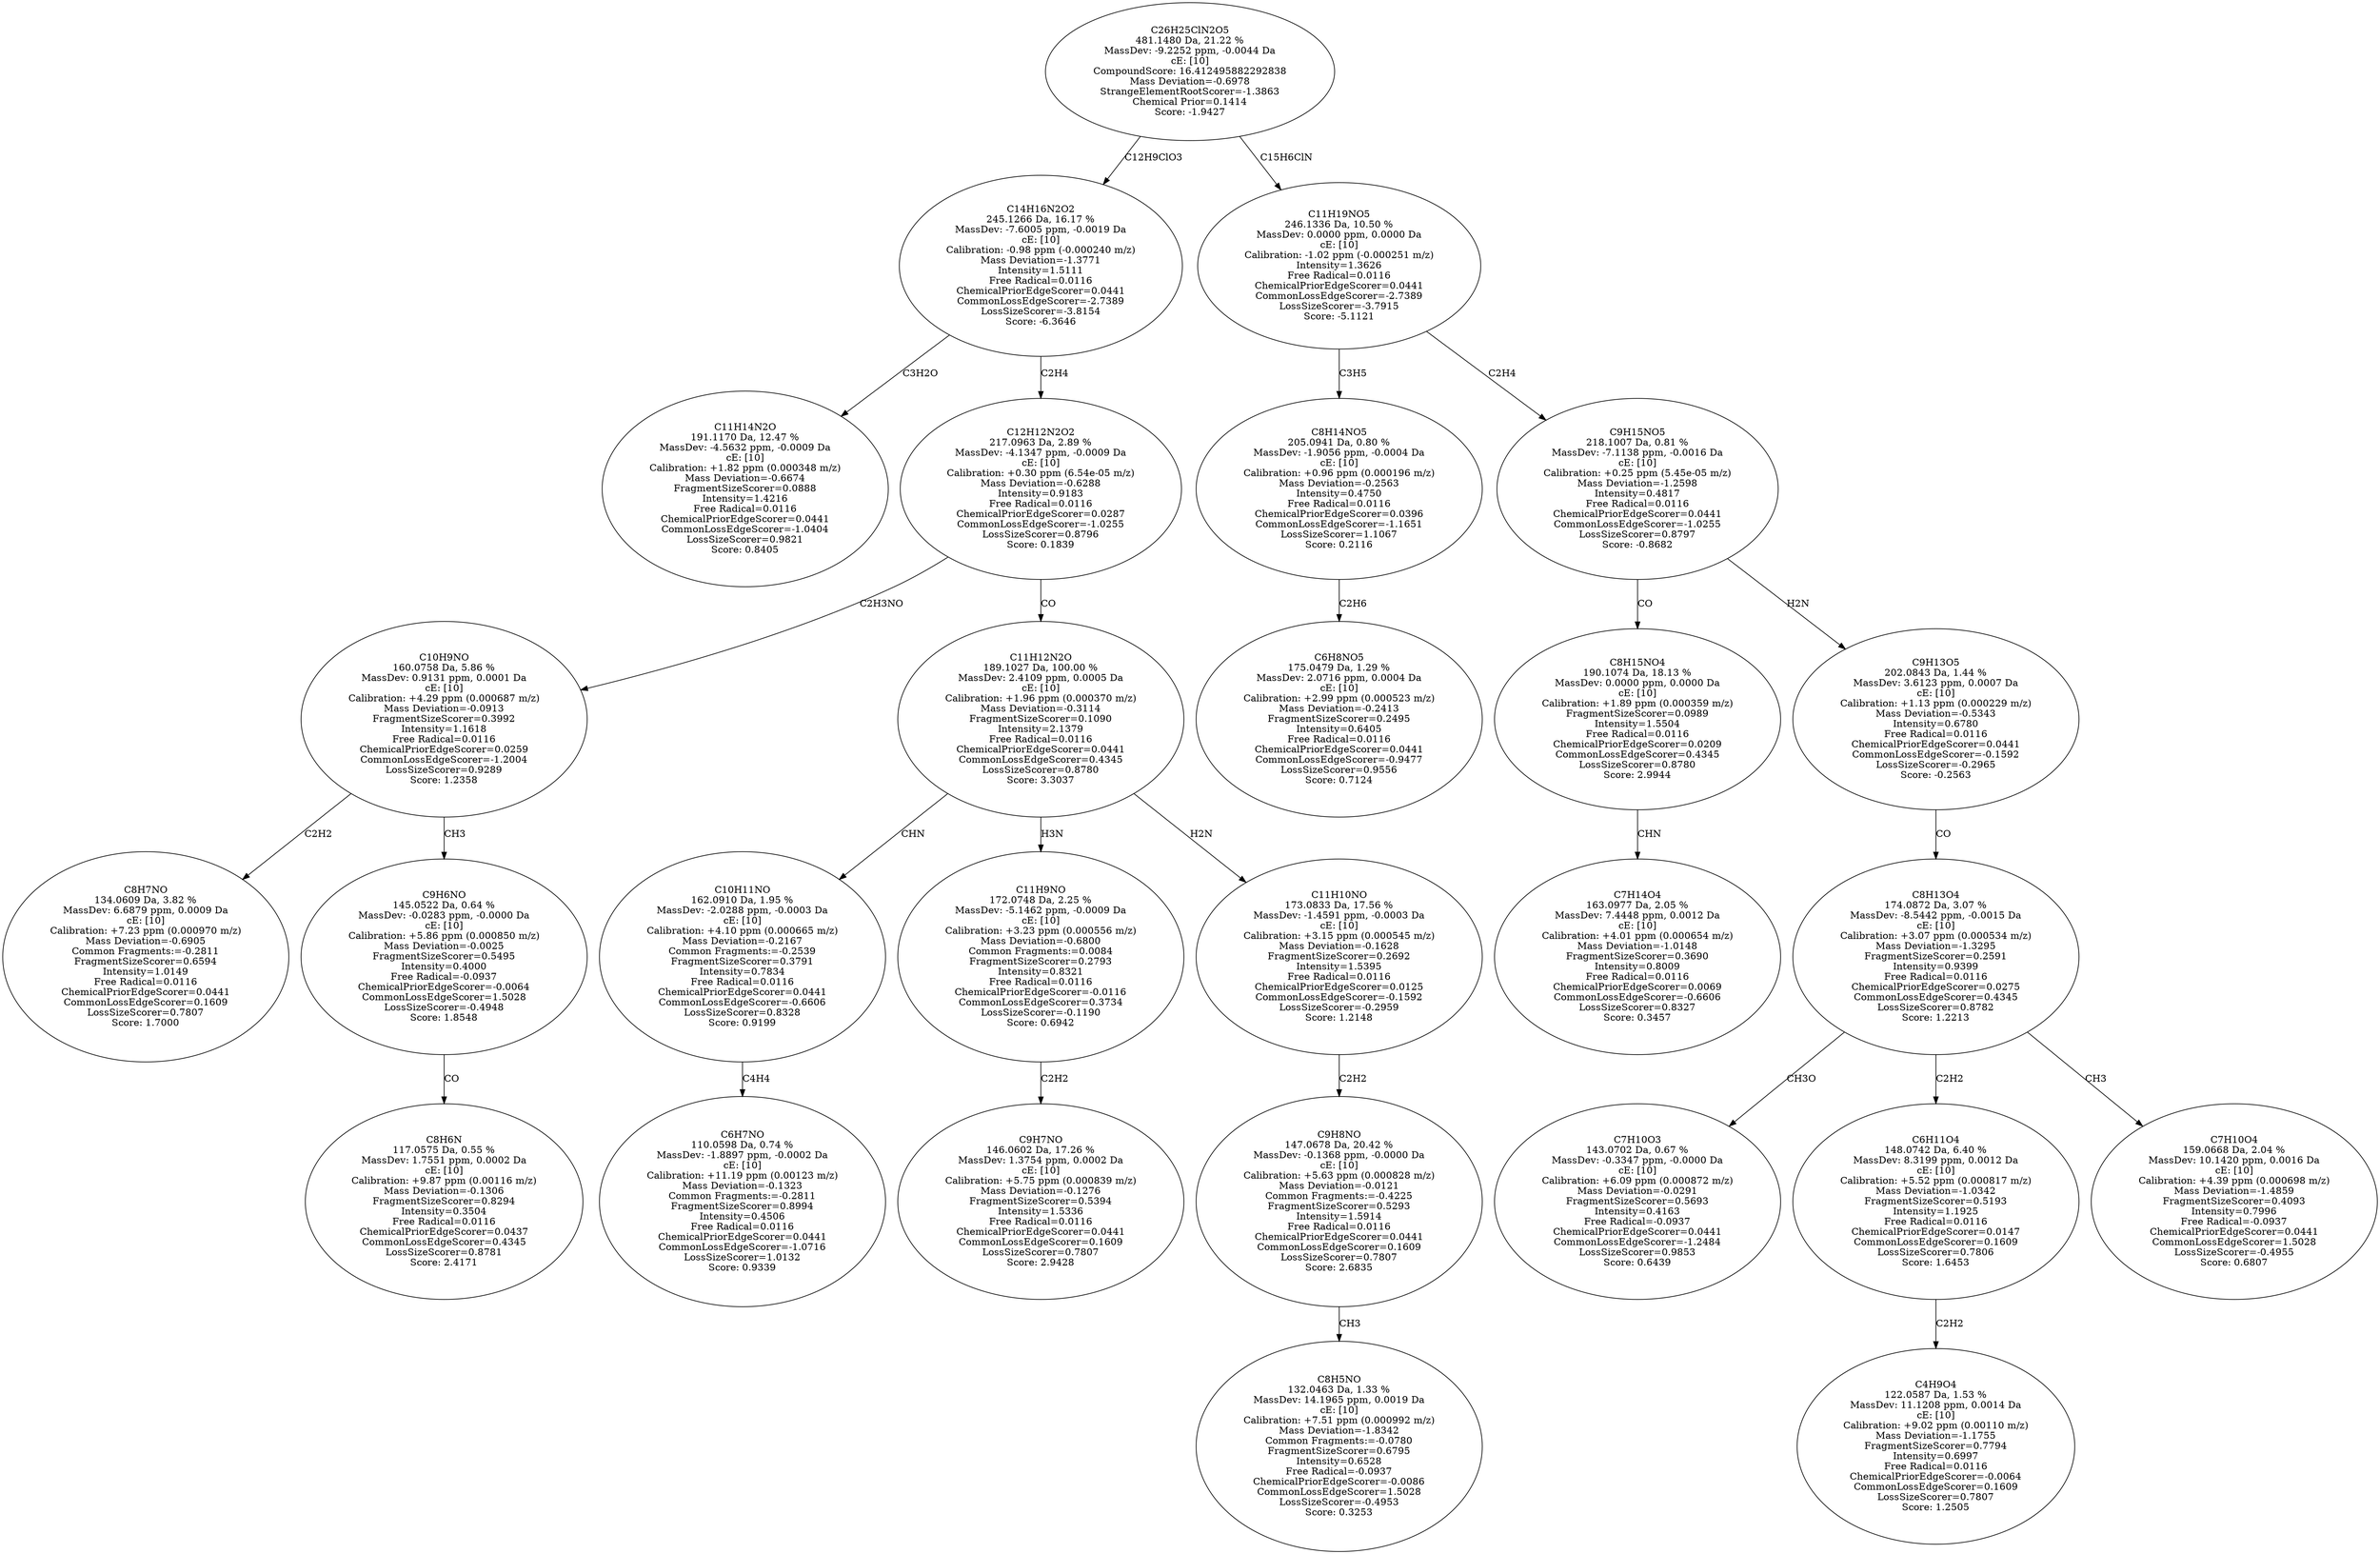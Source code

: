 strict digraph {
v1 [label="C11H14N2O\n191.1170 Da, 12.47 %\nMassDev: -4.5632 ppm, -0.0009 Da\ncE: [10]\nCalibration: +1.82 ppm (0.000348 m/z)\nMass Deviation=-0.6674\nFragmentSizeScorer=0.0888\nIntensity=1.4216\nFree Radical=0.0116\nChemicalPriorEdgeScorer=0.0441\nCommonLossEdgeScorer=-1.0404\nLossSizeScorer=0.9821\nScore: 0.8405"];
v2 [label="C8H7NO\n134.0609 Da, 3.82 %\nMassDev: 6.6879 ppm, 0.0009 Da\ncE: [10]\nCalibration: +7.23 ppm (0.000970 m/z)\nMass Deviation=-0.6905\nCommon Fragments:=-0.2811\nFragmentSizeScorer=0.6594\nIntensity=1.0149\nFree Radical=0.0116\nChemicalPriorEdgeScorer=0.0441\nCommonLossEdgeScorer=0.1609\nLossSizeScorer=0.7807\nScore: 1.7000"];
v3 [label="C8H6N\n117.0575 Da, 0.55 %\nMassDev: 1.7551 ppm, 0.0002 Da\ncE: [10]\nCalibration: +9.87 ppm (0.00116 m/z)\nMass Deviation=-0.1306\nFragmentSizeScorer=0.8294\nIntensity=0.3504\nFree Radical=0.0116\nChemicalPriorEdgeScorer=0.0437\nCommonLossEdgeScorer=0.4345\nLossSizeScorer=0.8781\nScore: 2.4171"];
v4 [label="C9H6NO\n145.0522 Da, 0.64 %\nMassDev: -0.0283 ppm, -0.0000 Da\ncE: [10]\nCalibration: +5.86 ppm (0.000850 m/z)\nMass Deviation=-0.0025\nFragmentSizeScorer=0.5495\nIntensity=0.4000\nFree Radical=-0.0937\nChemicalPriorEdgeScorer=-0.0064\nCommonLossEdgeScorer=1.5028\nLossSizeScorer=-0.4948\nScore: 1.8548"];
v5 [label="C10H9NO\n160.0758 Da, 5.86 %\nMassDev: 0.9131 ppm, 0.0001 Da\ncE: [10]\nCalibration: +4.29 ppm (0.000687 m/z)\nMass Deviation=-0.0913\nFragmentSizeScorer=0.3992\nIntensity=1.1618\nFree Radical=0.0116\nChemicalPriorEdgeScorer=0.0259\nCommonLossEdgeScorer=-1.2004\nLossSizeScorer=0.9289\nScore: 1.2358"];
v6 [label="C6H7NO\n110.0598 Da, 0.74 %\nMassDev: -1.8897 ppm, -0.0002 Da\ncE: [10]\nCalibration: +11.19 ppm (0.00123 m/z)\nMass Deviation=-0.1323\nCommon Fragments:=-0.2811\nFragmentSizeScorer=0.8994\nIntensity=0.4506\nFree Radical=0.0116\nChemicalPriorEdgeScorer=0.0441\nCommonLossEdgeScorer=-1.0716\nLossSizeScorer=1.0132\nScore: 0.9339"];
v7 [label="C10H11NO\n162.0910 Da, 1.95 %\nMassDev: -2.0288 ppm, -0.0003 Da\ncE: [10]\nCalibration: +4.10 ppm (0.000665 m/z)\nMass Deviation=-0.2167\nCommon Fragments:=-0.2539\nFragmentSizeScorer=0.3791\nIntensity=0.7834\nFree Radical=0.0116\nChemicalPriorEdgeScorer=0.0441\nCommonLossEdgeScorer=-0.6606\nLossSizeScorer=0.8328\nScore: 0.9199"];
v8 [label="C9H7NO\n146.0602 Da, 17.26 %\nMassDev: 1.3754 ppm, 0.0002 Da\ncE: [10]\nCalibration: +5.75 ppm (0.000839 m/z)\nMass Deviation=-0.1276\nFragmentSizeScorer=0.5394\nIntensity=1.5336\nFree Radical=0.0116\nChemicalPriorEdgeScorer=0.0441\nCommonLossEdgeScorer=0.1609\nLossSizeScorer=0.7807\nScore: 2.9428"];
v9 [label="C11H9NO\n172.0748 Da, 2.25 %\nMassDev: -5.1462 ppm, -0.0009 Da\ncE: [10]\nCalibration: +3.23 ppm (0.000556 m/z)\nMass Deviation=-0.6800\nCommon Fragments:=0.0084\nFragmentSizeScorer=0.2793\nIntensity=0.8321\nFree Radical=0.0116\nChemicalPriorEdgeScorer=-0.0116\nCommonLossEdgeScorer=0.3734\nLossSizeScorer=-0.1190\nScore: 0.6942"];
v10 [label="C8H5NO\n132.0463 Da, 1.33 %\nMassDev: 14.1965 ppm, 0.0019 Da\ncE: [10]\nCalibration: +7.51 ppm (0.000992 m/z)\nMass Deviation=-1.8342\nCommon Fragments:=-0.0780\nFragmentSizeScorer=0.6795\nIntensity=0.6528\nFree Radical=-0.0937\nChemicalPriorEdgeScorer=-0.0086\nCommonLossEdgeScorer=1.5028\nLossSizeScorer=-0.4953\nScore: 0.3253"];
v11 [label="C9H8NO\n147.0678 Da, 20.42 %\nMassDev: -0.1368 ppm, -0.0000 Da\ncE: [10]\nCalibration: +5.63 ppm (0.000828 m/z)\nMass Deviation=-0.0121\nCommon Fragments:=-0.4225\nFragmentSizeScorer=0.5293\nIntensity=1.5914\nFree Radical=0.0116\nChemicalPriorEdgeScorer=0.0441\nCommonLossEdgeScorer=0.1609\nLossSizeScorer=0.7807\nScore: 2.6835"];
v12 [label="C11H10NO\n173.0833 Da, 17.56 %\nMassDev: -1.4591 ppm, -0.0003 Da\ncE: [10]\nCalibration: +3.15 ppm (0.000545 m/z)\nMass Deviation=-0.1628\nFragmentSizeScorer=0.2692\nIntensity=1.5395\nFree Radical=0.0116\nChemicalPriorEdgeScorer=0.0125\nCommonLossEdgeScorer=-0.1592\nLossSizeScorer=-0.2959\nScore: 1.2148"];
v13 [label="C11H12N2O\n189.1027 Da, 100.00 %\nMassDev: 2.4109 ppm, 0.0005 Da\ncE: [10]\nCalibration: +1.96 ppm (0.000370 m/z)\nMass Deviation=-0.3114\nFragmentSizeScorer=0.1090\nIntensity=2.1379\nFree Radical=0.0116\nChemicalPriorEdgeScorer=0.0441\nCommonLossEdgeScorer=0.4345\nLossSizeScorer=0.8780\nScore: 3.3037"];
v14 [label="C12H12N2O2\n217.0963 Da, 2.89 %\nMassDev: -4.1347 ppm, -0.0009 Da\ncE: [10]\nCalibration: +0.30 ppm (6.54e-05 m/z)\nMass Deviation=-0.6288\nIntensity=0.9183\nFree Radical=0.0116\nChemicalPriorEdgeScorer=0.0287\nCommonLossEdgeScorer=-1.0255\nLossSizeScorer=0.8796\nScore: 0.1839"];
v15 [label="C14H16N2O2\n245.1266 Da, 16.17 %\nMassDev: -7.6005 ppm, -0.0019 Da\ncE: [10]\nCalibration: -0.98 ppm (-0.000240 m/z)\nMass Deviation=-1.3771\nIntensity=1.5111\nFree Radical=0.0116\nChemicalPriorEdgeScorer=0.0441\nCommonLossEdgeScorer=-2.7389\nLossSizeScorer=-3.8154\nScore: -6.3646"];
v16 [label="C6H8NO5\n175.0479 Da, 1.29 %\nMassDev: 2.0716 ppm, 0.0004 Da\ncE: [10]\nCalibration: +2.99 ppm (0.000523 m/z)\nMass Deviation=-0.2413\nFragmentSizeScorer=0.2495\nIntensity=0.6405\nFree Radical=0.0116\nChemicalPriorEdgeScorer=0.0441\nCommonLossEdgeScorer=-0.9477\nLossSizeScorer=0.9556\nScore: 0.7124"];
v17 [label="C8H14NO5\n205.0941 Da, 0.80 %\nMassDev: -1.9056 ppm, -0.0004 Da\ncE: [10]\nCalibration: +0.96 ppm (0.000196 m/z)\nMass Deviation=-0.2563\nIntensity=0.4750\nFree Radical=0.0116\nChemicalPriorEdgeScorer=0.0396\nCommonLossEdgeScorer=-1.1651\nLossSizeScorer=1.1067\nScore: 0.2116"];
v18 [label="C7H14O4\n163.0977 Da, 2.05 %\nMassDev: 7.4448 ppm, 0.0012 Da\ncE: [10]\nCalibration: +4.01 ppm (0.000654 m/z)\nMass Deviation=-1.0148\nFragmentSizeScorer=0.3690\nIntensity=0.8009\nFree Radical=0.0116\nChemicalPriorEdgeScorer=0.0069\nCommonLossEdgeScorer=-0.6606\nLossSizeScorer=0.8327\nScore: 0.3457"];
v19 [label="C8H15NO4\n190.1074 Da, 18.13 %\nMassDev: 0.0000 ppm, 0.0000 Da\ncE: [10]\nCalibration: +1.89 ppm (0.000359 m/z)\nFragmentSizeScorer=0.0989\nIntensity=1.5504\nFree Radical=0.0116\nChemicalPriorEdgeScorer=0.0209\nCommonLossEdgeScorer=0.4345\nLossSizeScorer=0.8780\nScore: 2.9944"];
v20 [label="C7H10O3\n143.0702 Da, 0.67 %\nMassDev: -0.3347 ppm, -0.0000 Da\ncE: [10]\nCalibration: +6.09 ppm (0.000872 m/z)\nMass Deviation=-0.0291\nFragmentSizeScorer=0.5693\nIntensity=0.4163\nFree Radical=-0.0937\nChemicalPriorEdgeScorer=0.0441\nCommonLossEdgeScorer=-1.2484\nLossSizeScorer=0.9853\nScore: 0.6439"];
v21 [label="C4H9O4\n122.0587 Da, 1.53 %\nMassDev: 11.1208 ppm, 0.0014 Da\ncE: [10]\nCalibration: +9.02 ppm (0.00110 m/z)\nMass Deviation=-1.1755\nFragmentSizeScorer=0.7794\nIntensity=0.6997\nFree Radical=0.0116\nChemicalPriorEdgeScorer=-0.0064\nCommonLossEdgeScorer=0.1609\nLossSizeScorer=0.7807\nScore: 1.2505"];
v22 [label="C6H11O4\n148.0742 Da, 6.40 %\nMassDev: 8.3199 ppm, 0.0012 Da\ncE: [10]\nCalibration: +5.52 ppm (0.000817 m/z)\nMass Deviation=-1.0342\nFragmentSizeScorer=0.5193\nIntensity=1.1925\nFree Radical=0.0116\nChemicalPriorEdgeScorer=0.0147\nCommonLossEdgeScorer=0.1609\nLossSizeScorer=0.7806\nScore: 1.6453"];
v23 [label="C7H10O4\n159.0668 Da, 2.04 %\nMassDev: 10.1420 ppm, 0.0016 Da\ncE: [10]\nCalibration: +4.39 ppm (0.000698 m/z)\nMass Deviation=-1.4859\nFragmentSizeScorer=0.4093\nIntensity=0.7996\nFree Radical=-0.0937\nChemicalPriorEdgeScorer=0.0441\nCommonLossEdgeScorer=1.5028\nLossSizeScorer=-0.4955\nScore: 0.6807"];
v24 [label="C8H13O4\n174.0872 Da, 3.07 %\nMassDev: -8.5442 ppm, -0.0015 Da\ncE: [10]\nCalibration: +3.07 ppm (0.000534 m/z)\nMass Deviation=-1.3295\nFragmentSizeScorer=0.2591\nIntensity=0.9399\nFree Radical=0.0116\nChemicalPriorEdgeScorer=0.0275\nCommonLossEdgeScorer=0.4345\nLossSizeScorer=0.8782\nScore: 1.2213"];
v25 [label="C9H13O5\n202.0843 Da, 1.44 %\nMassDev: 3.6123 ppm, 0.0007 Da\ncE: [10]\nCalibration: +1.13 ppm (0.000229 m/z)\nMass Deviation=-0.5343\nIntensity=0.6780\nFree Radical=0.0116\nChemicalPriorEdgeScorer=0.0441\nCommonLossEdgeScorer=-0.1592\nLossSizeScorer=-0.2965\nScore: -0.2563"];
v26 [label="C9H15NO5\n218.1007 Da, 0.81 %\nMassDev: -7.1138 ppm, -0.0016 Da\ncE: [10]\nCalibration: +0.25 ppm (5.45e-05 m/z)\nMass Deviation=-1.2598\nIntensity=0.4817\nFree Radical=0.0116\nChemicalPriorEdgeScorer=0.0441\nCommonLossEdgeScorer=-1.0255\nLossSizeScorer=0.8797\nScore: -0.8682"];
v27 [label="C11H19NO5\n246.1336 Da, 10.50 %\nMassDev: 0.0000 ppm, 0.0000 Da\ncE: [10]\nCalibration: -1.02 ppm (-0.000251 m/z)\nIntensity=1.3626\nFree Radical=0.0116\nChemicalPriorEdgeScorer=0.0441\nCommonLossEdgeScorer=-2.7389\nLossSizeScorer=-3.7915\nScore: -5.1121"];
v28 [label="C26H25ClN2O5\n481.1480 Da, 21.22 %\nMassDev: -9.2252 ppm, -0.0044 Da\ncE: [10]\nCompoundScore: 16.412495882292838\nMass Deviation=-0.6978\nStrangeElementRootScorer=-1.3863\nChemical Prior=0.1414\nScore: -1.9427"];
v15 -> v1 [label="C3H2O"];
v5 -> v2 [label="C2H2"];
v4 -> v3 [label="CO"];
v5 -> v4 [label="CH3"];
v14 -> v5 [label="C2H3NO"];
v7 -> v6 [label="C4H4"];
v13 -> v7 [label="CHN"];
v9 -> v8 [label="C2H2"];
v13 -> v9 [label="H3N"];
v11 -> v10 [label="CH3"];
v12 -> v11 [label="C2H2"];
v13 -> v12 [label="H2N"];
v14 -> v13 [label="CO"];
v15 -> v14 [label="C2H4"];
v28 -> v15 [label="C12H9ClO3"];
v17 -> v16 [label="C2H6"];
v27 -> v17 [label="C3H5"];
v19 -> v18 [label="CHN"];
v26 -> v19 [label="CO"];
v24 -> v20 [label="CH3O"];
v22 -> v21 [label="C2H2"];
v24 -> v22 [label="C2H2"];
v24 -> v23 [label="CH3"];
v25 -> v24 [label="CO"];
v26 -> v25 [label="H2N"];
v27 -> v26 [label="C2H4"];
v28 -> v27 [label="C15H6ClN"];
}